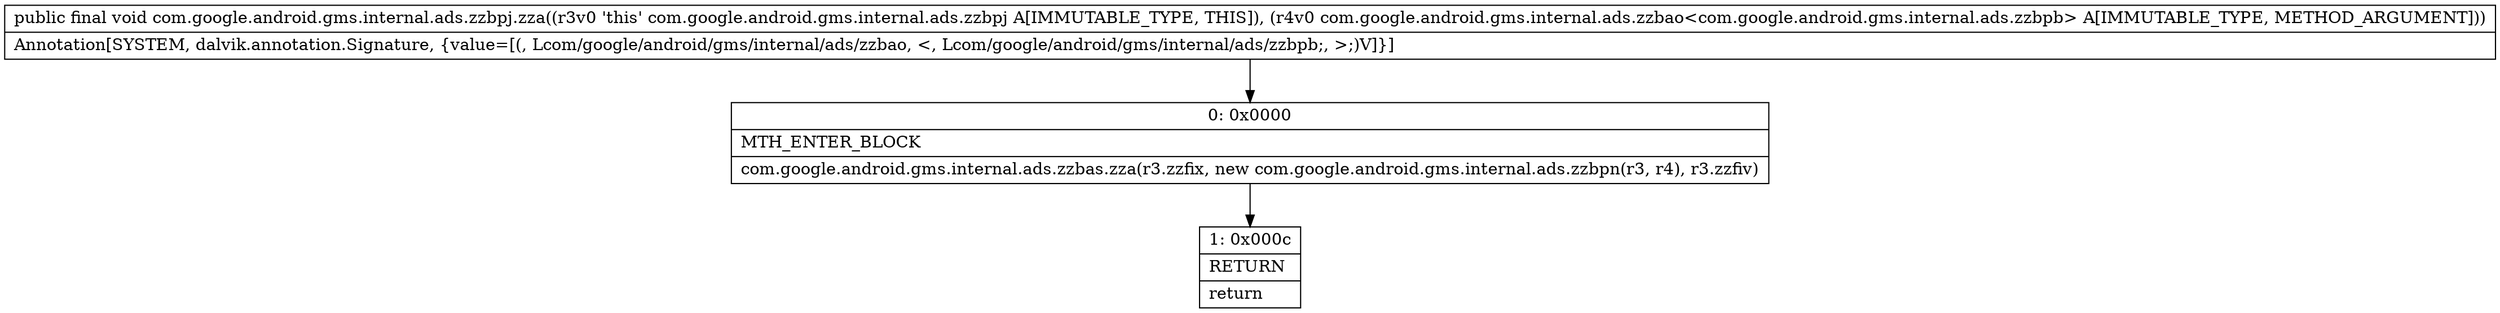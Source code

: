 digraph "CFG forcom.google.android.gms.internal.ads.zzbpj.zza(Lcom\/google\/android\/gms\/internal\/ads\/zzbao;)V" {
Node_0 [shape=record,label="{0\:\ 0x0000|MTH_ENTER_BLOCK\l|com.google.android.gms.internal.ads.zzbas.zza(r3.zzfix, new com.google.android.gms.internal.ads.zzbpn(r3, r4), r3.zzfiv)\l}"];
Node_1 [shape=record,label="{1\:\ 0x000c|RETURN\l|return\l}"];
MethodNode[shape=record,label="{public final void com.google.android.gms.internal.ads.zzbpj.zza((r3v0 'this' com.google.android.gms.internal.ads.zzbpj A[IMMUTABLE_TYPE, THIS]), (r4v0 com.google.android.gms.internal.ads.zzbao\<com.google.android.gms.internal.ads.zzbpb\> A[IMMUTABLE_TYPE, METHOD_ARGUMENT]))  | Annotation[SYSTEM, dalvik.annotation.Signature, \{value=[(, Lcom\/google\/android\/gms\/internal\/ads\/zzbao, \<, Lcom\/google\/android\/gms\/internal\/ads\/zzbpb;, \>;)V]\}]\l}"];
MethodNode -> Node_0;
Node_0 -> Node_1;
}

